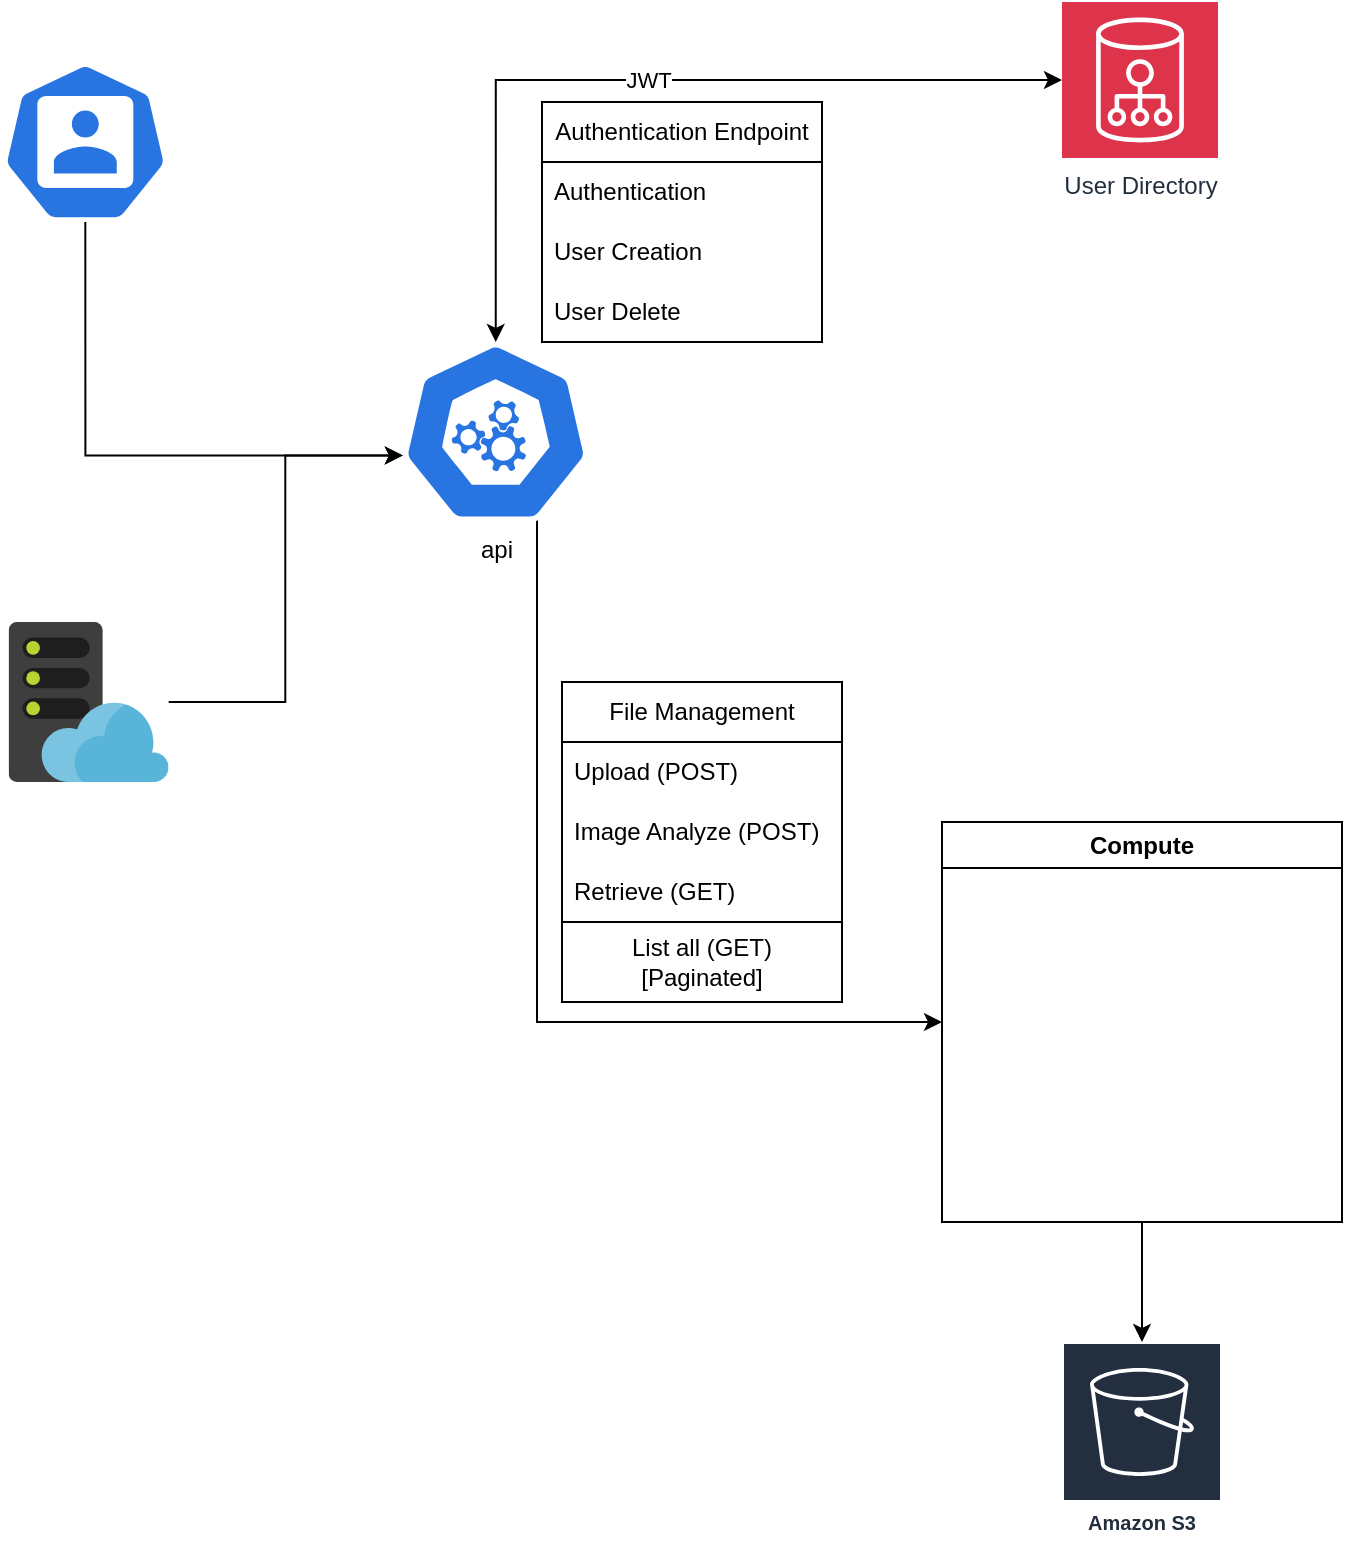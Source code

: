 <mxfile version="24.7.17">
  <diagram name="Page-1" id="X58M6MiDPaJugMH5M7qP">
    <mxGraphModel dx="880" dy="743" grid="1" gridSize="10" guides="1" tooltips="1" connect="1" arrows="1" fold="1" page="1" pageScale="1" pageWidth="850" pageHeight="1100" math="0" shadow="0">
      <root>
        <mxCell id="0" />
        <mxCell id="1" parent="0" />
        <mxCell id="hINtiIYNp804mXkB7DZi-1" value="Amazon S3" style="sketch=0;outlineConnect=0;fontColor=#232F3E;gradientColor=none;strokeColor=#ffffff;fillColor=#232F3E;dashed=0;verticalLabelPosition=middle;verticalAlign=bottom;align=center;html=1;whiteSpace=wrap;fontSize=10;fontStyle=1;spacing=3;shape=mxgraph.aws4.productIcon;prIcon=mxgraph.aws4.s3;" parent="1" vertex="1">
          <mxGeometry x="580" y="690" width="80" height="100" as="geometry" />
        </mxCell>
        <mxCell id="hINtiIYNp804mXkB7DZi-26" style="edgeStyle=orthogonalEdgeStyle;rounded=0;orthogonalLoop=1;jettySize=auto;html=1;exitX=0.72;exitY=0.99;exitDx=0;exitDy=0;exitPerimeter=0;entryX=0;entryY=0.5;entryDx=0;entryDy=0;" parent="1" source="hINtiIYNp804mXkB7DZi-2" target="hINtiIYNp804mXkB7DZi-9" edge="1">
          <mxGeometry relative="1" as="geometry" />
        </mxCell>
        <mxCell id="hINtiIYNp804mXkB7DZi-2" value="api" style="aspect=fixed;sketch=0;html=1;dashed=0;whitespace=wrap;verticalLabelPosition=bottom;verticalAlign=top;fillColor=#2875E2;strokeColor=#ffffff;points=[[0.005,0.63,0],[0.1,0.2,0],[0.9,0.2,0],[0.5,0,0],[0.995,0.63,0],[0.72,0.99,0],[0.5,1,0],[0.28,0.99,0]];shape=mxgraph.kubernetes.icon2;prIcon=api" parent="1" vertex="1">
          <mxGeometry x="250" y="190" width="93.75" height="90" as="geometry" />
        </mxCell>
        <mxCell id="hINtiIYNp804mXkB7DZi-3" value="" style="aspect=fixed;sketch=0;html=1;dashed=0;whitespace=wrap;verticalLabelPosition=bottom;verticalAlign=top;fillColor=#2875E2;strokeColor=#ffffff;points=[[0.005,0.63,0],[0.1,0.2,0],[0.9,0.2,0],[0.5,0,0],[0.995,0.63,0],[0.72,0.99,0],[0.5,1,0],[0.28,0.99,0]];shape=mxgraph.kubernetes.icon2;prIcon=user" parent="1" vertex="1">
          <mxGeometry x="50" y="50" width="83.33" height="80" as="geometry" />
        </mxCell>
        <mxCell id="hINtiIYNp804mXkB7DZi-4" value="" style="image;sketch=0;aspect=fixed;html=1;points=[];align=center;fontSize=12;image=img/lib/mscae/WebHosting.svg;" parent="1" vertex="1">
          <mxGeometry x="53.33" y="330" width="80" height="80" as="geometry" />
        </mxCell>
        <mxCell id="hINtiIYNp804mXkB7DZi-5" style="edgeStyle=orthogonalEdgeStyle;rounded=0;orthogonalLoop=1;jettySize=auto;html=1;entryX=0.005;entryY=0.63;entryDx=0;entryDy=0;entryPerimeter=0;" parent="1" source="hINtiIYNp804mXkB7DZi-4" target="hINtiIYNp804mXkB7DZi-2" edge="1">
          <mxGeometry relative="1" as="geometry" />
        </mxCell>
        <mxCell id="hINtiIYNp804mXkB7DZi-6" style="edgeStyle=orthogonalEdgeStyle;rounded=0;orthogonalLoop=1;jettySize=auto;html=1;exitX=0.5;exitY=1;exitDx=0;exitDy=0;exitPerimeter=0;entryX=0.005;entryY=0.63;entryDx=0;entryDy=0;entryPerimeter=0;" parent="1" source="hINtiIYNp804mXkB7DZi-3" target="hINtiIYNp804mXkB7DZi-2" edge="1">
          <mxGeometry relative="1" as="geometry" />
        </mxCell>
        <mxCell id="hINtiIYNp804mXkB7DZi-7" value="User Directory" style="sketch=0;points=[[0,0,0],[0.25,0,0],[0.5,0,0],[0.75,0,0],[1,0,0],[0,1,0],[0.25,1,0],[0.5,1,0],[0.75,1,0],[1,1,0],[0,0.25,0],[0,0.5,0],[0,0.75,0],[1,0.25,0],[1,0.5,0],[1,0.75,0]];outlineConnect=0;fontColor=#232F3E;fillColor=#DD344C;strokeColor=#ffffff;dashed=0;verticalLabelPosition=bottom;verticalAlign=top;align=center;html=1;fontSize=12;fontStyle=0;aspect=fixed;shape=mxgraph.aws4.resourceIcon;resIcon=mxgraph.aws4.cloud_directory;" parent="1" vertex="1">
          <mxGeometry x="580" y="20" width="78" height="78" as="geometry" />
        </mxCell>
        <mxCell id="hINtiIYNp804mXkB7DZi-8" value="JWT" style="edgeStyle=orthogonalEdgeStyle;rounded=0;orthogonalLoop=1;jettySize=auto;html=1;exitX=0.5;exitY=0;exitDx=0;exitDy=0;exitPerimeter=0;entryX=0;entryY=0.5;entryDx=0;entryDy=0;entryPerimeter=0;startArrow=classic;startFill=1;" parent="1" source="hINtiIYNp804mXkB7DZi-2" target="hINtiIYNp804mXkB7DZi-7" edge="1">
          <mxGeometry relative="1" as="geometry" />
        </mxCell>
        <mxCell id="hINtiIYNp804mXkB7DZi-27" style="edgeStyle=orthogonalEdgeStyle;rounded=0;orthogonalLoop=1;jettySize=auto;html=1;exitX=0.5;exitY=1;exitDx=0;exitDy=0;" parent="1" source="hINtiIYNp804mXkB7DZi-9" target="hINtiIYNp804mXkB7DZi-1" edge="1">
          <mxGeometry relative="1" as="geometry" />
        </mxCell>
        <mxCell id="hINtiIYNp804mXkB7DZi-9" value="Compute" style="swimlane;whiteSpace=wrap;html=1;" parent="1" vertex="1">
          <mxGeometry x="520" y="430" width="200" height="200" as="geometry" />
        </mxCell>
        <mxCell id="hINtiIYNp804mXkB7DZi-12" value="Authentication Endpoint" style="swimlane;fontStyle=0;childLayout=stackLayout;horizontal=1;startSize=30;horizontalStack=0;resizeParent=1;resizeParentMax=0;resizeLast=0;collapsible=1;marginBottom=0;whiteSpace=wrap;html=1;" parent="1" vertex="1">
          <mxGeometry x="320" y="70" width="140" height="120" as="geometry" />
        </mxCell>
        <mxCell id="hINtiIYNp804mXkB7DZi-13" value="Authentication" style="text;strokeColor=none;fillColor=none;align=left;verticalAlign=middle;spacingLeft=4;spacingRight=4;overflow=hidden;points=[[0,0.5],[1,0.5]];portConstraint=eastwest;rotatable=0;whiteSpace=wrap;html=1;" parent="hINtiIYNp804mXkB7DZi-12" vertex="1">
          <mxGeometry y="30" width="140" height="30" as="geometry" />
        </mxCell>
        <mxCell id="hINtiIYNp804mXkB7DZi-14" value="User Creation" style="text;strokeColor=none;fillColor=none;align=left;verticalAlign=middle;spacingLeft=4;spacingRight=4;overflow=hidden;points=[[0,0.5],[1,0.5]];portConstraint=eastwest;rotatable=0;whiteSpace=wrap;html=1;" parent="hINtiIYNp804mXkB7DZi-12" vertex="1">
          <mxGeometry y="60" width="140" height="30" as="geometry" />
        </mxCell>
        <mxCell id="hINtiIYNp804mXkB7DZi-15" value="User Delete" style="text;strokeColor=none;fillColor=none;align=left;verticalAlign=middle;spacingLeft=4;spacingRight=4;overflow=hidden;points=[[0,0.5],[1,0.5]];portConstraint=eastwest;rotatable=0;whiteSpace=wrap;html=1;" parent="hINtiIYNp804mXkB7DZi-12" vertex="1">
          <mxGeometry y="90" width="140" height="30" as="geometry" />
        </mxCell>
        <mxCell id="hINtiIYNp804mXkB7DZi-16" value="File Management" style="swimlane;fontStyle=0;childLayout=stackLayout;horizontal=1;startSize=30;horizontalStack=0;resizeParent=1;resizeParentMax=0;resizeLast=0;collapsible=1;marginBottom=0;whiteSpace=wrap;html=1;" parent="1" vertex="1">
          <mxGeometry x="330" y="360" width="140" height="120" as="geometry" />
        </mxCell>
        <mxCell id="hINtiIYNp804mXkB7DZi-17" value="Upload (POST)" style="text;strokeColor=none;fillColor=none;align=left;verticalAlign=middle;spacingLeft=4;spacingRight=4;overflow=hidden;points=[[0,0.5],[1,0.5]];portConstraint=eastwest;rotatable=0;whiteSpace=wrap;html=1;" parent="hINtiIYNp804mXkB7DZi-16" vertex="1">
          <mxGeometry y="30" width="140" height="30" as="geometry" />
        </mxCell>
        <mxCell id="hINtiIYNp804mXkB7DZi-18" value="Image Analyze (POST)" style="text;strokeColor=none;fillColor=none;align=left;verticalAlign=middle;spacingLeft=4;spacingRight=4;overflow=hidden;points=[[0,0.5],[1,0.5]];portConstraint=eastwest;rotatable=0;whiteSpace=wrap;html=1;" parent="hINtiIYNp804mXkB7DZi-16" vertex="1">
          <mxGeometry y="60" width="140" height="30" as="geometry" />
        </mxCell>
        <mxCell id="hINtiIYNp804mXkB7DZi-19" value="Retrieve (GET)" style="text;strokeColor=none;fillColor=none;align=left;verticalAlign=middle;spacingLeft=4;spacingRight=4;overflow=hidden;points=[[0,0.5],[1,0.5]];portConstraint=eastwest;rotatable=0;whiteSpace=wrap;html=1;" parent="hINtiIYNp804mXkB7DZi-16" vertex="1">
          <mxGeometry y="90" width="140" height="30" as="geometry" />
        </mxCell>
        <mxCell id="hINtiIYNp804mXkB7DZi-25" value="List all (GET)&lt;div&gt;[Paginated]&lt;/div&gt;" style="rounded=0;whiteSpace=wrap;html=1;" parent="1" vertex="1">
          <mxGeometry x="330" y="480" width="140" height="40" as="geometry" />
        </mxCell>
      </root>
    </mxGraphModel>
  </diagram>
</mxfile>
